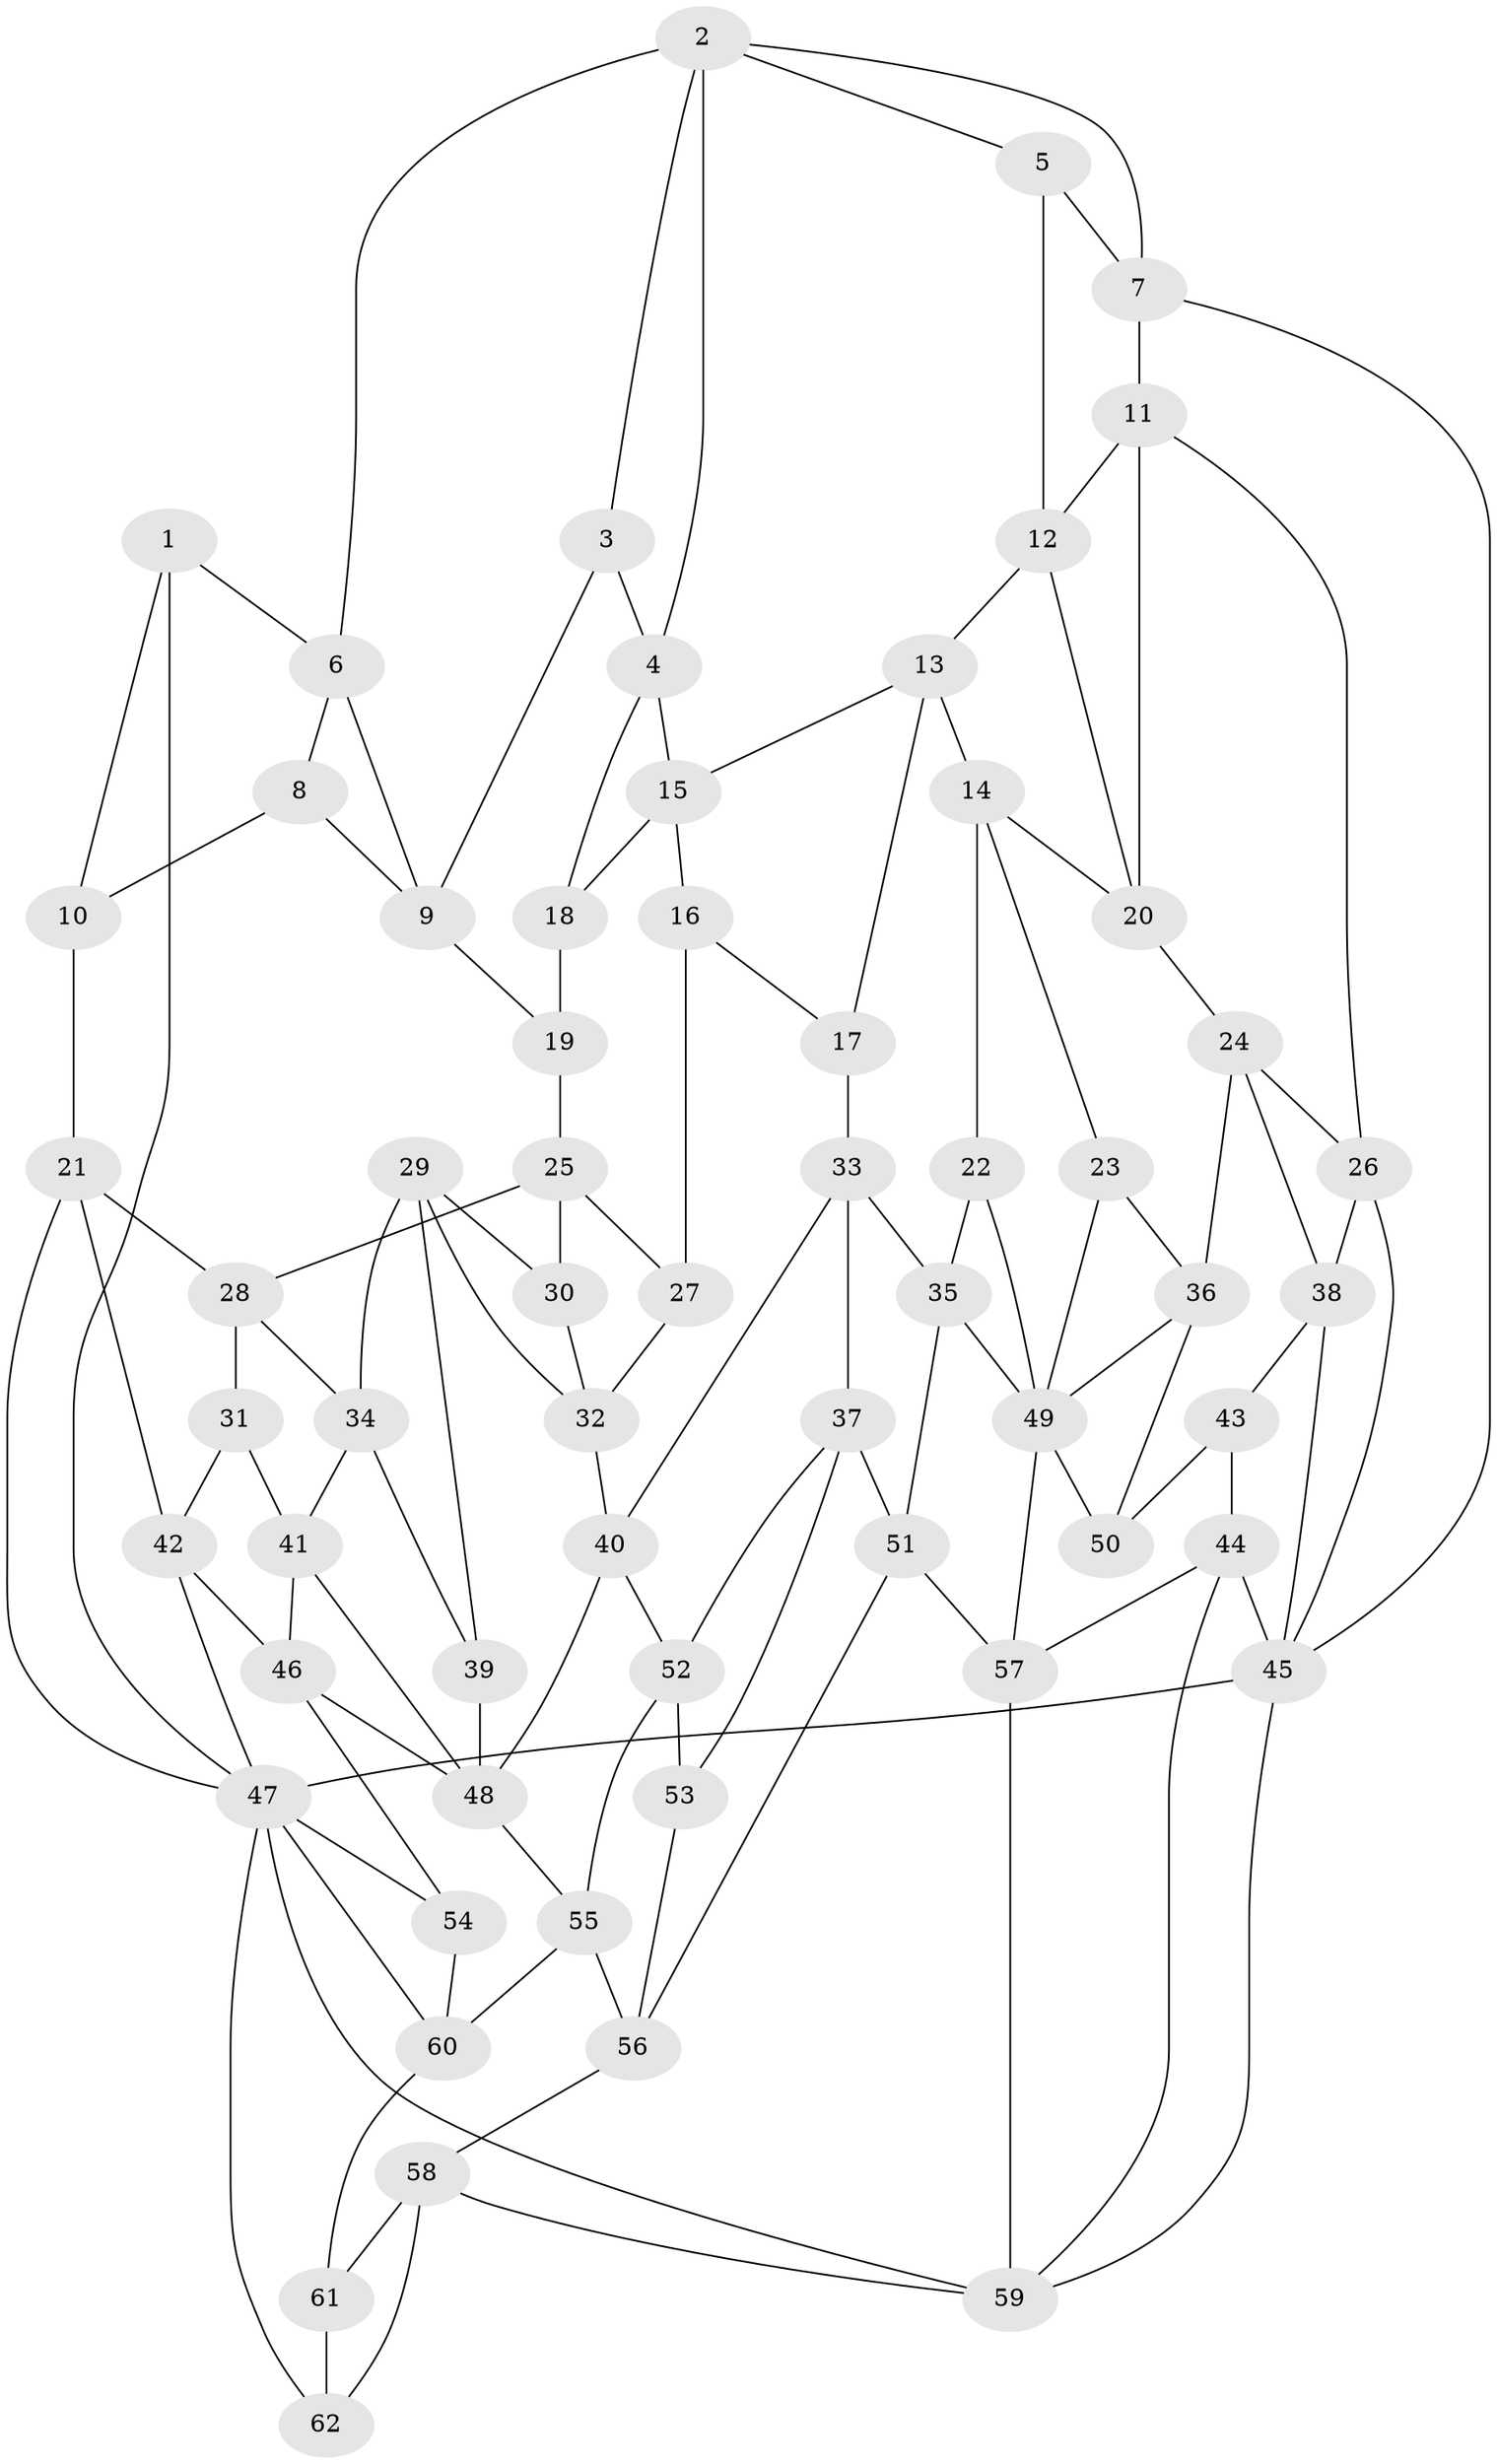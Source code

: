 // original degree distribution, {3: 0.016260162601626018, 6: 0.21138211382113822, 5: 0.5365853658536586, 4: 0.23577235772357724}
// Generated by graph-tools (version 1.1) at 2025/27/03/09/25 03:27:17]
// undirected, 62 vertices, 119 edges
graph export_dot {
graph [start="1"]
  node [color=gray90,style=filled];
  1;
  2;
  3;
  4;
  5;
  6;
  7;
  8;
  9;
  10;
  11;
  12;
  13;
  14;
  15;
  16;
  17;
  18;
  19;
  20;
  21;
  22;
  23;
  24;
  25;
  26;
  27;
  28;
  29;
  30;
  31;
  32;
  33;
  34;
  35;
  36;
  37;
  38;
  39;
  40;
  41;
  42;
  43;
  44;
  45;
  46;
  47;
  48;
  49;
  50;
  51;
  52;
  53;
  54;
  55;
  56;
  57;
  58;
  59;
  60;
  61;
  62;
  1 -- 6 [weight=1.0];
  1 -- 10 [weight=1.0];
  1 -- 47 [weight=1.0];
  2 -- 3 [weight=1.0];
  2 -- 4 [weight=1.0];
  2 -- 5 [weight=1.0];
  2 -- 6 [weight=1.0];
  2 -- 7 [weight=1.0];
  3 -- 4 [weight=1.0];
  3 -- 9 [weight=1.0];
  4 -- 15 [weight=1.0];
  4 -- 18 [weight=1.0];
  5 -- 7 [weight=1.0];
  5 -- 12 [weight=1.0];
  6 -- 8 [weight=1.0];
  6 -- 9 [weight=1.0];
  7 -- 11 [weight=1.0];
  7 -- 45 [weight=1.0];
  8 -- 9 [weight=1.0];
  8 -- 10 [weight=2.0];
  9 -- 19 [weight=1.0];
  10 -- 21 [weight=1.0];
  11 -- 12 [weight=1.0];
  11 -- 20 [weight=1.0];
  11 -- 26 [weight=1.0];
  12 -- 13 [weight=1.0];
  12 -- 20 [weight=1.0];
  13 -- 14 [weight=1.0];
  13 -- 15 [weight=1.0];
  13 -- 17 [weight=1.0];
  14 -- 20 [weight=1.0];
  14 -- 22 [weight=1.0];
  14 -- 23 [weight=1.0];
  15 -- 16 [weight=1.0];
  15 -- 18 [weight=1.0];
  16 -- 17 [weight=1.0];
  16 -- 27 [weight=2.0];
  17 -- 33 [weight=1.0];
  18 -- 19 [weight=2.0];
  19 -- 25 [weight=1.0];
  20 -- 24 [weight=1.0];
  21 -- 28 [weight=1.0];
  21 -- 42 [weight=1.0];
  21 -- 47 [weight=1.0];
  22 -- 35 [weight=1.0];
  22 -- 49 [weight=1.0];
  23 -- 36 [weight=1.0];
  23 -- 49 [weight=1.0];
  24 -- 26 [weight=1.0];
  24 -- 36 [weight=1.0];
  24 -- 38 [weight=1.0];
  25 -- 27 [weight=1.0];
  25 -- 28 [weight=1.0];
  25 -- 30 [weight=1.0];
  26 -- 38 [weight=1.0];
  26 -- 45 [weight=1.0];
  27 -- 32 [weight=1.0];
  28 -- 31 [weight=1.0];
  28 -- 34 [weight=1.0];
  29 -- 30 [weight=1.0];
  29 -- 32 [weight=1.0];
  29 -- 34 [weight=1.0];
  29 -- 39 [weight=1.0];
  30 -- 32 [weight=1.0];
  31 -- 41 [weight=1.0];
  31 -- 42 [weight=1.0];
  32 -- 40 [weight=1.0];
  33 -- 35 [weight=1.0];
  33 -- 37 [weight=1.0];
  33 -- 40 [weight=1.0];
  34 -- 39 [weight=1.0];
  34 -- 41 [weight=1.0];
  35 -- 49 [weight=1.0];
  35 -- 51 [weight=1.0];
  36 -- 49 [weight=1.0];
  36 -- 50 [weight=1.0];
  37 -- 51 [weight=1.0];
  37 -- 52 [weight=1.0];
  37 -- 53 [weight=1.0];
  38 -- 43 [weight=1.0];
  38 -- 45 [weight=1.0];
  39 -- 48 [weight=2.0];
  40 -- 48 [weight=1.0];
  40 -- 52 [weight=1.0];
  41 -- 46 [weight=1.0];
  41 -- 48 [weight=1.0];
  42 -- 46 [weight=1.0];
  42 -- 47 [weight=1.0];
  43 -- 44 [weight=1.0];
  43 -- 50 [weight=2.0];
  44 -- 45 [weight=1.0];
  44 -- 57 [weight=1.0];
  44 -- 59 [weight=1.0];
  45 -- 47 [weight=1.0];
  45 -- 59 [weight=1.0];
  46 -- 48 [weight=1.0];
  46 -- 54 [weight=1.0];
  47 -- 54 [weight=1.0];
  47 -- 59 [weight=1.0];
  47 -- 60 [weight=1.0];
  47 -- 62 [weight=1.0];
  48 -- 55 [weight=1.0];
  49 -- 50 [weight=1.0];
  49 -- 57 [weight=1.0];
  51 -- 56 [weight=1.0];
  51 -- 57 [weight=1.0];
  52 -- 53 [weight=1.0];
  52 -- 55 [weight=1.0];
  53 -- 56 [weight=1.0];
  54 -- 60 [weight=1.0];
  55 -- 56 [weight=1.0];
  55 -- 60 [weight=1.0];
  56 -- 58 [weight=1.0];
  57 -- 59 [weight=1.0];
  58 -- 59 [weight=1.0];
  58 -- 61 [weight=1.0];
  58 -- 62 [weight=1.0];
  60 -- 61 [weight=1.0];
  61 -- 62 [weight=2.0];
}

